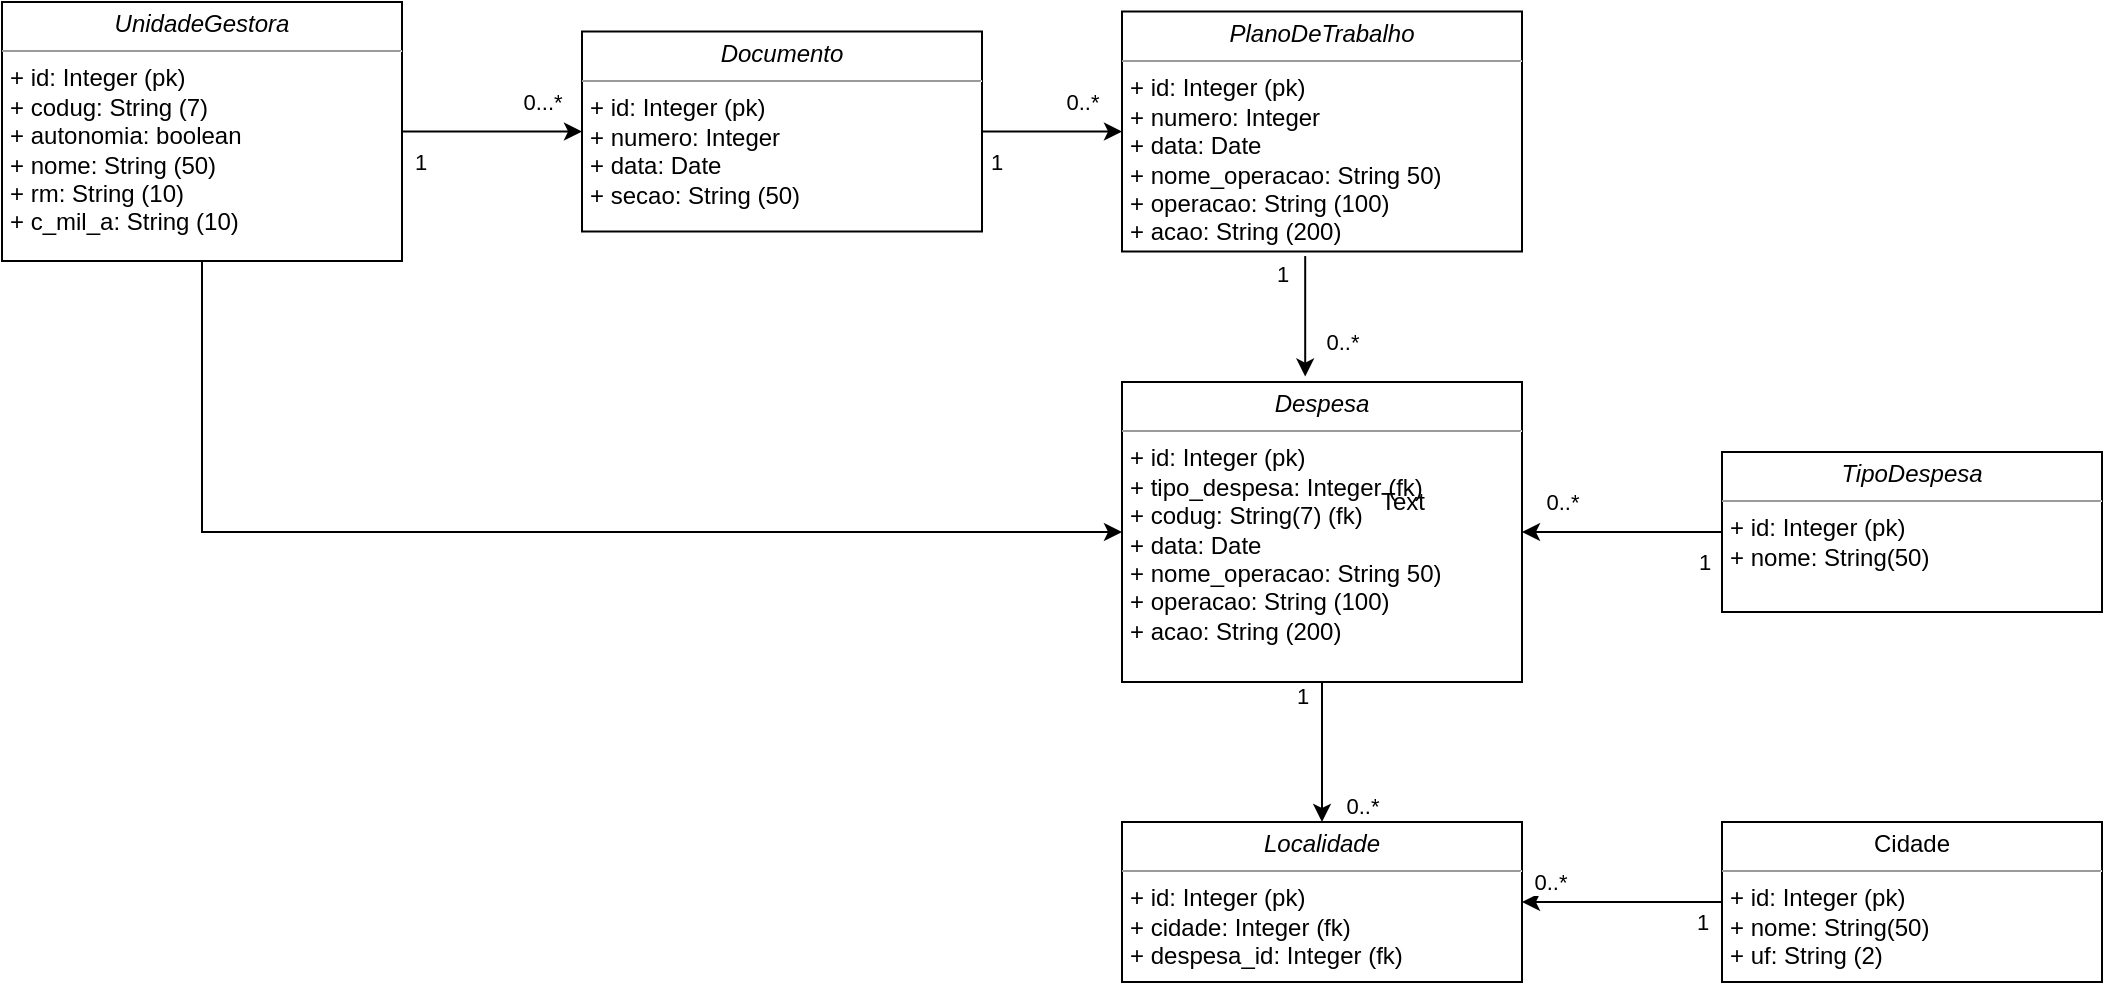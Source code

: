 <mxfile version="20.4.0" type="github">
  <diagram name="Diagrama de Classes" id="c4acf3e9-155e-7222-9cf6-157b1a14988f">
    <mxGraphModel dx="1422" dy="762" grid="1" gridSize="10" guides="1" tooltips="1" connect="1" arrows="1" fold="1" page="1" pageScale="1" pageWidth="1169" pageHeight="827" background="none" math="0" shadow="0">
      <root>
        <mxCell id="0" />
        <mxCell id="1" parent="0" />
        <mxCell id="a-GNcQjXYbUmJu2RaoGT-13" style="edgeStyle=orthogonalEdgeStyle;rounded=0;orthogonalLoop=1;jettySize=auto;html=1;entryX=0;entryY=0.5;entryDx=0;entryDy=0;exitX=0.5;exitY=1;exitDx=0;exitDy=0;" edge="1" parent="1" source="5d2195bd80daf111-18" target="a-GNcQjXYbUmJu2RaoGT-9">
          <mxGeometry relative="1" as="geometry">
            <mxPoint x="135" y="410" as="targetPoint" />
          </mxGeometry>
        </mxCell>
        <mxCell id="a-GNcQjXYbUmJu2RaoGT-35" style="edgeStyle=orthogonalEdgeStyle;rounded=0;orthogonalLoop=1;jettySize=auto;html=1;exitX=1;exitY=0.5;exitDx=0;exitDy=0;entryX=0;entryY=0.5;entryDx=0;entryDy=0;" edge="1" parent="1" source="5d2195bd80daf111-18" target="a-GNcQjXYbUmJu2RaoGT-4">
          <mxGeometry relative="1" as="geometry" />
        </mxCell>
        <mxCell id="a-GNcQjXYbUmJu2RaoGT-36" value="0...*" style="edgeLabel;html=1;align=center;verticalAlign=middle;resizable=0;points=[];" vertex="1" connectable="0" parent="a-GNcQjXYbUmJu2RaoGT-35">
          <mxGeometry x="0.738" y="-1" relative="1" as="geometry">
            <mxPoint x="-8" y="-16" as="offset" />
          </mxGeometry>
        </mxCell>
        <mxCell id="a-GNcQjXYbUmJu2RaoGT-37" value="1" style="edgeLabel;html=1;align=center;verticalAlign=middle;resizable=0;points=[];" vertex="1" connectable="0" parent="a-GNcQjXYbUmJu2RaoGT-35">
          <mxGeometry x="-0.811" y="-2" relative="1" as="geometry">
            <mxPoint y="13" as="offset" />
          </mxGeometry>
        </mxCell>
        <mxCell id="5d2195bd80daf111-18" value="&lt;p style=&quot;margin:0px;margin-top:4px;text-align:center;&quot;&gt;&lt;i&gt;UnidadeGestora&lt;/i&gt;&lt;/p&gt;&lt;hr size=&quot;1&quot;&gt;&lt;p style=&quot;margin:0px;margin-left:4px;&quot;&gt;+ id: Integer (pk)&lt;/p&gt;&lt;p style=&quot;margin:0px;margin-left:4px;&quot;&gt;+ codug: String (7)&lt;/p&gt;&lt;p style=&quot;margin:0px;margin-left:4px;&quot;&gt;+ autonomia: boolean&lt;br&gt;+ nome: String (50)&lt;/p&gt;&lt;p style=&quot;margin:0px;margin-left:4px;&quot;&gt;+ rm: String (10)&lt;/p&gt;&lt;p style=&quot;margin:0px;margin-left:4px;&quot;&gt;+ c_mil_a: String (10)&lt;/p&gt;&lt;p style=&quot;margin:0px;margin-left:4px;&quot;&gt;&lt;br&gt;&lt;/p&gt;" style="verticalAlign=top;align=left;overflow=fill;fontSize=12;fontFamily=Helvetica;html=1;rounded=0;shadow=0;comic=0;labelBackgroundColor=none;strokeWidth=1" parent="1" vertex="1">
          <mxGeometry x="40" y="40" width="200" height="129.5" as="geometry" />
        </mxCell>
        <mxCell id="a-GNcQjXYbUmJu2RaoGT-19" value="0..*" style="edgeStyle=orthogonalEdgeStyle;rounded=0;orthogonalLoop=1;jettySize=auto;html=1;" edge="1" parent="1" source="a-GNcQjXYbUmJu2RaoGT-4" target="a-GNcQjXYbUmJu2RaoGT-8">
          <mxGeometry x="0.429" y="15" relative="1" as="geometry">
            <mxPoint as="offset" />
          </mxGeometry>
        </mxCell>
        <mxCell id="a-GNcQjXYbUmJu2RaoGT-20" value="1" style="edgeLabel;html=1;align=center;verticalAlign=middle;resizable=0;points=[];" vertex="1" connectable="0" parent="a-GNcQjXYbUmJu2RaoGT-19">
          <mxGeometry x="-0.77" y="1" relative="1" as="geometry">
            <mxPoint x="-1" y="16" as="offset" />
          </mxGeometry>
        </mxCell>
        <mxCell id="a-GNcQjXYbUmJu2RaoGT-4" value="&lt;p style=&quot;margin:0px;margin-top:4px;text-align:center;&quot;&gt;&lt;i&gt;Documento&lt;/i&gt;&lt;/p&gt;&lt;hr size=&quot;1&quot;&gt;&lt;p style=&quot;margin:0px;margin-left:4px;&quot;&gt;+ id: Integer (pk)&lt;/p&gt;&lt;p style=&quot;margin:0px;margin-left:4px;&quot;&gt;+ numero: Integer&lt;/p&gt;&lt;p style=&quot;margin:0px;margin-left:4px;&quot;&gt;+ data: Date&lt;br&gt;+ secao: String (50)&lt;/p&gt;&lt;p style=&quot;margin:0px;margin-left:4px;&quot;&gt;&lt;br&gt;&lt;/p&gt;" style="verticalAlign=top;align=left;overflow=fill;fontSize=12;fontFamily=Helvetica;html=1;rounded=0;shadow=0;comic=0;labelBackgroundColor=none;strokeWidth=1" vertex="1" parent="1">
          <mxGeometry x="330" y="54.75" width="200" height="100" as="geometry" />
        </mxCell>
        <mxCell id="a-GNcQjXYbUmJu2RaoGT-21" style="edgeStyle=orthogonalEdgeStyle;rounded=0;orthogonalLoop=1;jettySize=auto;html=1;entryX=0.458;entryY=-0.018;entryDx=0;entryDy=0;exitX=0.458;exitY=1.019;exitDx=0;exitDy=0;exitPerimeter=0;entryPerimeter=0;" edge="1" parent="1" source="a-GNcQjXYbUmJu2RaoGT-8" target="a-GNcQjXYbUmJu2RaoGT-9">
          <mxGeometry relative="1" as="geometry" />
        </mxCell>
        <mxCell id="a-GNcQjXYbUmJu2RaoGT-22" value="0..*" style="edgeLabel;html=1;align=center;verticalAlign=middle;resizable=0;points=[];" vertex="1" connectable="0" parent="a-GNcQjXYbUmJu2RaoGT-21">
          <mxGeometry x="0.667" relative="1" as="geometry">
            <mxPoint x="18" y="-7" as="offset" />
          </mxGeometry>
        </mxCell>
        <mxCell id="a-GNcQjXYbUmJu2RaoGT-23" value="1" style="edgeLabel;html=1;align=center;verticalAlign=middle;resizable=0;points=[];" vertex="1" connectable="0" parent="a-GNcQjXYbUmJu2RaoGT-21">
          <mxGeometry x="-0.7" y="2" relative="1" as="geometry">
            <mxPoint x="-14" as="offset" />
          </mxGeometry>
        </mxCell>
        <mxCell id="a-GNcQjXYbUmJu2RaoGT-8" value="&lt;p style=&quot;margin:0px;margin-top:4px;text-align:center;&quot;&gt;&lt;i&gt;PlanoDeTrabalho&lt;/i&gt;&lt;/p&gt;&lt;hr size=&quot;1&quot;&gt;&lt;p style=&quot;margin:0px;margin-left:4px;&quot;&gt;+ id: Integer (pk)&lt;/p&gt;&lt;p style=&quot;margin:0px;margin-left:4px;&quot;&gt;+ numero: Integer&lt;/p&gt;&lt;p style=&quot;margin:0px;margin-left:4px;&quot;&gt;+ data: Date&lt;br&gt;+ nome_operacao: String 50)&lt;/p&gt;&lt;p style=&quot;margin:0px;margin-left:4px;&quot;&gt;+ operacao: String (100)&lt;/p&gt;&lt;p style=&quot;margin:0px;margin-left:4px;&quot;&gt;+ acao: String (200)&lt;/p&gt;&lt;p style=&quot;margin:0px;margin-left:4px;&quot;&gt;&lt;br&gt;&lt;/p&gt;" style="verticalAlign=top;align=left;overflow=fill;fontSize=12;fontFamily=Helvetica;html=1;rounded=0;shadow=0;comic=0;labelBackgroundColor=none;strokeWidth=1" vertex="1" parent="1">
          <mxGeometry x="600" y="44.75" width="200" height="120" as="geometry" />
        </mxCell>
        <mxCell id="a-GNcQjXYbUmJu2RaoGT-27" value="0..*" style="edgeStyle=orthogonalEdgeStyle;rounded=0;orthogonalLoop=1;jettySize=auto;html=1;entryX=0.5;entryY=0;entryDx=0;entryDy=0;" edge="1" parent="1" source="a-GNcQjXYbUmJu2RaoGT-9" target="a-GNcQjXYbUmJu2RaoGT-26">
          <mxGeometry x="0.75" y="20" relative="1" as="geometry">
            <mxPoint as="offset" />
          </mxGeometry>
        </mxCell>
        <mxCell id="a-GNcQjXYbUmJu2RaoGT-38" value="1" style="edgeLabel;html=1;align=center;verticalAlign=middle;resizable=0;points=[];" vertex="1" connectable="0" parent="a-GNcQjXYbUmJu2RaoGT-27">
          <mxGeometry x="-0.713" y="-4" relative="1" as="geometry">
            <mxPoint x="-6" y="-3" as="offset" />
          </mxGeometry>
        </mxCell>
        <mxCell id="a-GNcQjXYbUmJu2RaoGT-9" value="&lt;p style=&quot;margin:0px;margin-top:4px;text-align:center;&quot;&gt;&lt;i&gt;Despesa&lt;/i&gt;&lt;/p&gt;&lt;hr size=&quot;1&quot;&gt;&lt;p style=&quot;margin:0px;margin-left:4px;&quot;&gt;+ id: Integer (pk)&lt;/p&gt;&lt;p style=&quot;margin:0px;margin-left:4px;&quot;&gt;+ tipo_despesa: Integer (fk)&lt;/p&gt;&lt;p style=&quot;margin:0px;margin-left:4px;&quot;&gt;+ codug: String(7) (fk)&lt;/p&gt;&lt;p style=&quot;margin:0px;margin-left:4px;&quot;&gt;+ data: Date&lt;br&gt;+ nome_operacao: String 50)&lt;/p&gt;&lt;p style=&quot;margin:0px;margin-left:4px;&quot;&gt;+ operacao: String (100)&lt;/p&gt;&lt;p style=&quot;margin:0px;margin-left:4px;&quot;&gt;+ acao: String (200)&lt;/p&gt;&lt;p style=&quot;margin:0px;margin-left:4px;&quot;&gt;&lt;br&gt;&lt;/p&gt;" style="verticalAlign=top;align=left;overflow=fill;fontSize=12;fontFamily=Helvetica;html=1;rounded=0;shadow=0;comic=0;labelBackgroundColor=none;strokeWidth=1" vertex="1" parent="1">
          <mxGeometry x="600" y="230" width="200" height="150" as="geometry" />
        </mxCell>
        <mxCell id="a-GNcQjXYbUmJu2RaoGT-11" style="edgeStyle=orthogonalEdgeStyle;rounded=0;orthogonalLoop=1;jettySize=auto;html=1;entryX=1;entryY=0.5;entryDx=0;entryDy=0;" edge="1" parent="1" source="a-GNcQjXYbUmJu2RaoGT-10" target="a-GNcQjXYbUmJu2RaoGT-9">
          <mxGeometry relative="1" as="geometry" />
        </mxCell>
        <mxCell id="a-GNcQjXYbUmJu2RaoGT-24" value="0..*" style="edgeLabel;html=1;align=center;verticalAlign=middle;resizable=0;points=[];" vertex="1" connectable="0" parent="a-GNcQjXYbUmJu2RaoGT-11">
          <mxGeometry x="0.765" relative="1" as="geometry">
            <mxPoint x="8" y="-15" as="offset" />
          </mxGeometry>
        </mxCell>
        <mxCell id="a-GNcQjXYbUmJu2RaoGT-25" value="1" style="edgeLabel;html=1;align=center;verticalAlign=middle;resizable=0;points=[];" vertex="1" connectable="0" parent="a-GNcQjXYbUmJu2RaoGT-11">
          <mxGeometry x="-0.788" relative="1" as="geometry">
            <mxPoint x="1" y="15" as="offset" />
          </mxGeometry>
        </mxCell>
        <mxCell id="a-GNcQjXYbUmJu2RaoGT-10" value="&lt;p style=&quot;margin:0px;margin-top:4px;text-align:center;&quot;&gt;&lt;i&gt;TipoDespesa&lt;/i&gt;&lt;/p&gt;&lt;hr size=&quot;1&quot;&gt;&lt;p style=&quot;margin:0px;margin-left:4px;&quot;&gt;+ id: Integer (pk)&lt;/p&gt;&lt;p style=&quot;margin:0px;margin-left:4px;&quot;&gt;+ nome: String(50)&lt;/p&gt;&lt;p style=&quot;margin:0px;margin-left:4px;&quot;&gt;&lt;br&gt;&lt;/p&gt;" style="verticalAlign=top;align=left;overflow=fill;fontSize=12;fontFamily=Helvetica;html=1;rounded=0;shadow=0;comic=0;labelBackgroundColor=none;strokeWidth=1" vertex="1" parent="1">
          <mxGeometry x="900" y="265" width="190" height="80" as="geometry" />
        </mxCell>
        <mxCell id="a-GNcQjXYbUmJu2RaoGT-26" value="&lt;p style=&quot;margin:0px;margin-top:4px;text-align:center;&quot;&gt;&lt;i&gt;Localidade&lt;/i&gt;&lt;/p&gt;&lt;hr size=&quot;1&quot;&gt;&lt;p style=&quot;margin:0px;margin-left:4px;&quot;&gt;+ id: Integer (pk)&lt;/p&gt;&lt;p style=&quot;margin:0px;margin-left:4px;&quot;&gt;+ cidade: Integer (fk)&lt;/p&gt;&lt;p style=&quot;margin:0px;margin-left:4px;&quot;&gt;+ despesa_id: Integer (fk)&lt;/p&gt;&lt;p style=&quot;margin:0px;margin-left:4px;&quot;&gt;&lt;br&gt;&lt;/p&gt;" style="verticalAlign=top;align=left;overflow=fill;fontSize=12;fontFamily=Helvetica;html=1;rounded=0;shadow=0;comic=0;labelBackgroundColor=none;strokeWidth=1" vertex="1" parent="1">
          <mxGeometry x="600" y="450" width="200" height="80" as="geometry" />
        </mxCell>
        <mxCell id="a-GNcQjXYbUmJu2RaoGT-29" value="0..*" style="edgeStyle=orthogonalEdgeStyle;rounded=0;orthogonalLoop=1;jettySize=auto;html=1;entryX=1;entryY=0.5;entryDx=0;entryDy=0;" edge="1" parent="1" source="a-GNcQjXYbUmJu2RaoGT-28" target="a-GNcQjXYbUmJu2RaoGT-26">
          <mxGeometry x="0.733" y="-10" relative="1" as="geometry">
            <mxPoint as="offset" />
          </mxGeometry>
        </mxCell>
        <mxCell id="a-GNcQjXYbUmJu2RaoGT-39" value="1" style="edgeLabel;html=1;align=center;verticalAlign=middle;resizable=0;points=[];" vertex="1" connectable="0" parent="a-GNcQjXYbUmJu2RaoGT-29">
          <mxGeometry x="-0.787" y="3" relative="1" as="geometry">
            <mxPoint y="7" as="offset" />
          </mxGeometry>
        </mxCell>
        <mxCell id="a-GNcQjXYbUmJu2RaoGT-28" value="&lt;p style=&quot;margin:0px;margin-top:4px;text-align:center;&quot;&gt;Cidade&lt;/p&gt;&lt;hr size=&quot;1&quot;&gt;&lt;p style=&quot;margin:0px;margin-left:4px;&quot;&gt;+ id: Integer (pk)&lt;/p&gt;&lt;p style=&quot;margin:0px;margin-left:4px;&quot;&gt;+ nome: String(50)&lt;/p&gt;&lt;p style=&quot;margin:0px;margin-left:4px;&quot;&gt;+ uf: String (2)&lt;/p&gt;&lt;p style=&quot;margin:0px;margin-left:4px;&quot;&gt;&lt;br&gt;&lt;/p&gt;" style="verticalAlign=top;align=left;overflow=fill;fontSize=12;fontFamily=Helvetica;html=1;rounded=0;shadow=0;comic=0;labelBackgroundColor=none;strokeWidth=1" vertex="1" parent="1">
          <mxGeometry x="900" y="450" width="190" height="80" as="geometry" />
        </mxCell>
        <mxCell id="a-GNcQjXYbUmJu2RaoGT-31" value="Text" style="text;html=1;resizable=0;autosize=1;align=center;verticalAlign=middle;points=[];fillColor=none;strokeColor=none;rounded=0;" vertex="1" parent="1">
          <mxGeometry x="720" y="280" width="40" height="20" as="geometry" />
        </mxCell>
      </root>
    </mxGraphModel>
  </diagram>
</mxfile>
